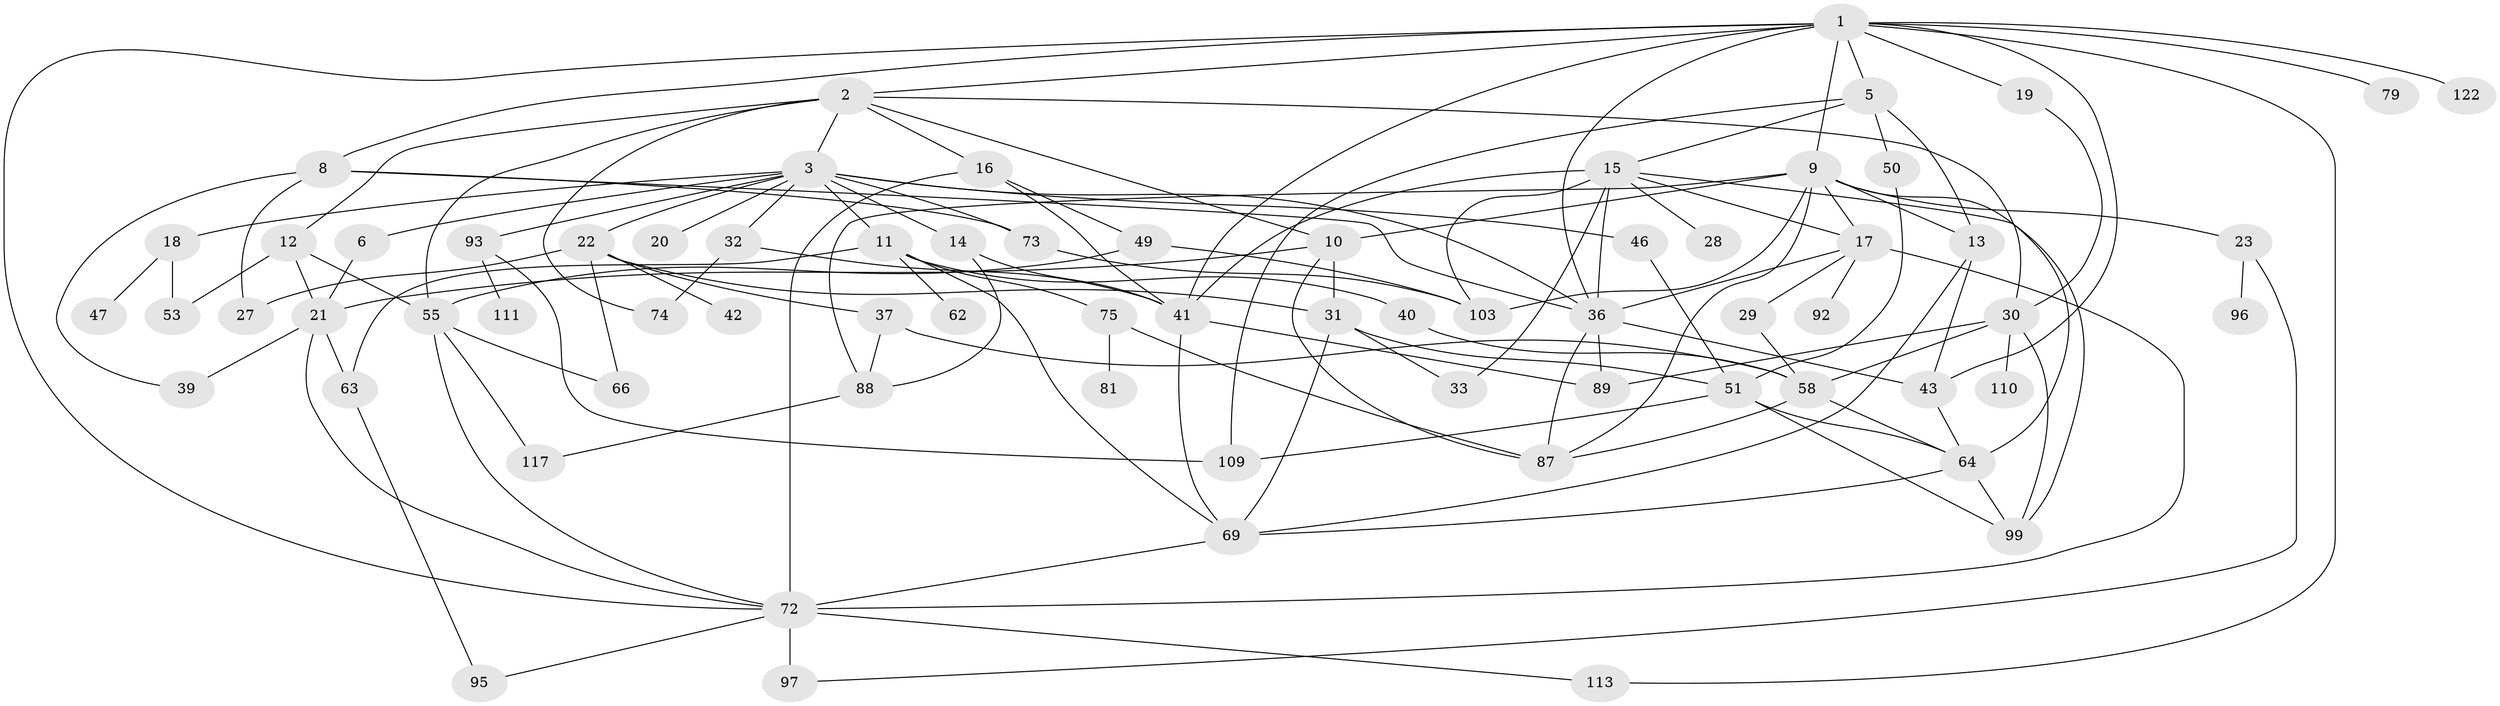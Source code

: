 // original degree distribution, {8: 0.02142857142857143, 7: 0.02142857142857143, 5: 0.07857142857142857, 6: 0.05, 2: 0.2785714285714286, 4: 0.1357142857142857, 3: 0.21428571428571427, 1: 0.2}
// Generated by graph-tools (version 1.1) at 2025/13/03/09/25 04:13:39]
// undirected, 70 vertices, 133 edges
graph export_dot {
graph [start="1"]
  node [color=gray90,style=filled];
  1 [super="+4"];
  2;
  3 [super="+26+7"];
  5 [super="+129"];
  6;
  8 [super="+102+80+34"];
  9 [super="+38+107"];
  10 [super="+24"];
  11 [super="+25"];
  12;
  13 [super="+35"];
  14 [super="+114"];
  15 [super="+136+84+94"];
  16 [super="+52"];
  17;
  18;
  19 [super="+45+48"];
  20;
  21 [super="+65"];
  22;
  23;
  27 [super="+137+60"];
  28;
  29;
  30 [super="+139+100"];
  31 [super="+115+54"];
  32;
  33;
  36 [super="+98+85"];
  37;
  39;
  40 [super="+67+133"];
  41 [super="+70"];
  42;
  43;
  46;
  47;
  49 [super="+119"];
  50 [super="+71"];
  51 [super="+112+56+57"];
  53 [super="+76"];
  55 [super="+61"];
  58 [super="+106"];
  62;
  63;
  64 [super="+105+68+82"];
  66 [super="+138"];
  69 [super="+86"];
  72 [super="+127+128"];
  73 [super="+101"];
  74;
  75 [super="+78+83"];
  79;
  81;
  87 [super="+120+134"];
  88 [super="+91"];
  89 [super="+116"];
  92;
  93;
  95;
  96;
  97;
  99;
  103;
  109 [super="+135"];
  110;
  111;
  113;
  117;
  122;
  1 -- 2;
  1 -- 5;
  1 -- 9;
  1 -- 19;
  1 -- 41;
  1 -- 79;
  1 -- 122;
  1 -- 113;
  1 -- 36;
  1 -- 8;
  1 -- 43;
  1 -- 72;
  2 -- 3;
  2 -- 12;
  2 -- 16;
  2 -- 30;
  2 -- 55;
  2 -- 10;
  2 -- 74;
  3 -- 6;
  3 -- 18;
  3 -- 22;
  3 -- 73;
  3 -- 32;
  3 -- 20;
  3 -- 14;
  3 -- 11;
  3 -- 93;
  3 -- 46;
  3 -- 36;
  5 -- 13;
  5 -- 15;
  5 -- 50;
  5 -- 109;
  6 -- 21;
  8 -- 39;
  8 -- 73;
  8 -- 27;
  8 -- 36;
  9 -- 10;
  9 -- 23;
  9 -- 64;
  9 -- 88;
  9 -- 17;
  9 -- 87;
  9 -- 103;
  9 -- 13;
  10 -- 31;
  10 -- 87;
  10 -- 21;
  11 -- 62;
  11 -- 75;
  11 -- 40;
  11 -- 63;
  11 -- 69;
  12 -- 21;
  12 -- 53;
  12 -- 55;
  13 -- 43;
  13 -- 69;
  14 -- 88;
  14 -- 41;
  15 -- 17;
  15 -- 28;
  15 -- 33;
  15 -- 99;
  15 -- 103 [weight=2];
  15 -- 41 [weight=2];
  15 -- 36;
  16 -- 49;
  16 -- 72;
  16 -- 41;
  17 -- 29;
  17 -- 92;
  17 -- 72;
  17 -- 36;
  18 -- 47;
  18 -- 53;
  19 -- 30;
  21 -- 39;
  21 -- 63;
  21 -- 72;
  22 -- 27;
  22 -- 37;
  22 -- 42;
  22 -- 66;
  22 -- 31;
  23 -- 96;
  23 -- 97;
  29 -- 58;
  30 -- 110;
  30 -- 89;
  30 -- 58;
  30 -- 99;
  31 -- 51 [weight=2];
  31 -- 33;
  31 -- 69;
  32 -- 74;
  32 -- 41;
  36 -- 89;
  36 -- 43;
  36 -- 87;
  37 -- 58;
  37 -- 88;
  40 -- 58;
  41 -- 69;
  41 -- 89;
  43 -- 64;
  46 -- 51;
  49 -- 103;
  49 -- 55;
  50 -- 51;
  51 -- 99;
  51 -- 64;
  51 -- 109;
  55 -- 66;
  55 -- 72;
  55 -- 117;
  58 -- 64;
  58 -- 87;
  63 -- 95;
  64 -- 69;
  64 -- 99;
  69 -- 72;
  72 -- 97 [weight=2];
  72 -- 113;
  72 -- 95;
  73 -- 103;
  75 -- 81;
  75 -- 87;
  88 -- 117;
  93 -- 111;
  93 -- 109;
}
